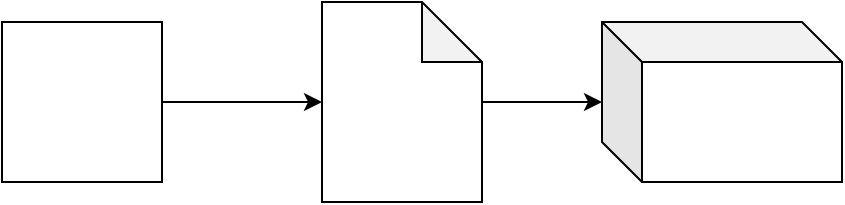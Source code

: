 <mxfile version="13.6.10" type="github"><diagram id="EgP8t3AZCLIfYlXaYnH6" name="Page-1"><mxGraphModel dx="1422" dy="794" grid="1" gridSize="10" guides="1" tooltips="1" connect="1" arrows="1" fold="1" page="1" pageScale="1" pageWidth="827" pageHeight="1169" math="0" shadow="0"><root><mxCell id="0"/><mxCell id="1" parent="0"/><mxCell id="NYjCAFIi2NxhUYoTrdLk-3" value="" style="edgeStyle=orthogonalEdgeStyle;rounded=0;orthogonalLoop=1;jettySize=auto;html=1;" parent="1" source="NYjCAFIi2NxhUYoTrdLk-1" target="NYjCAFIi2NxhUYoTrdLk-2" edge="1"><mxGeometry relative="1" as="geometry"/></mxCell><mxCell id="NYjCAFIi2NxhUYoTrdLk-1" value="" style="whiteSpace=wrap;html=1;aspect=fixed;" parent="1" vertex="1"><mxGeometry x="200" y="90" width="80" height="80" as="geometry"/></mxCell><mxCell id="NYjCAFIi2NxhUYoTrdLk-5" value="" style="edgeStyle=orthogonalEdgeStyle;rounded=0;orthogonalLoop=1;jettySize=auto;html=1;" parent="1" source="NYjCAFIi2NxhUYoTrdLk-2" target="NYjCAFIi2NxhUYoTrdLk-4" edge="1"><mxGeometry relative="1" as="geometry"/></mxCell><mxCell id="NYjCAFIi2NxhUYoTrdLk-2" value="" style="shape=note;whiteSpace=wrap;html=1;backgroundOutline=1;darkOpacity=0.05;" parent="1" vertex="1"><mxGeometry x="360" y="80" width="80" height="100" as="geometry"/></mxCell><mxCell id="NYjCAFIi2NxhUYoTrdLk-4" value="" style="shape=cube;whiteSpace=wrap;html=1;boundedLbl=1;backgroundOutline=1;darkOpacity=0.05;darkOpacity2=0.1;" parent="1" vertex="1"><mxGeometry x="500" y="90" width="120" height="80" as="geometry"/></mxCell></root></mxGraphModel></diagram></mxfile>